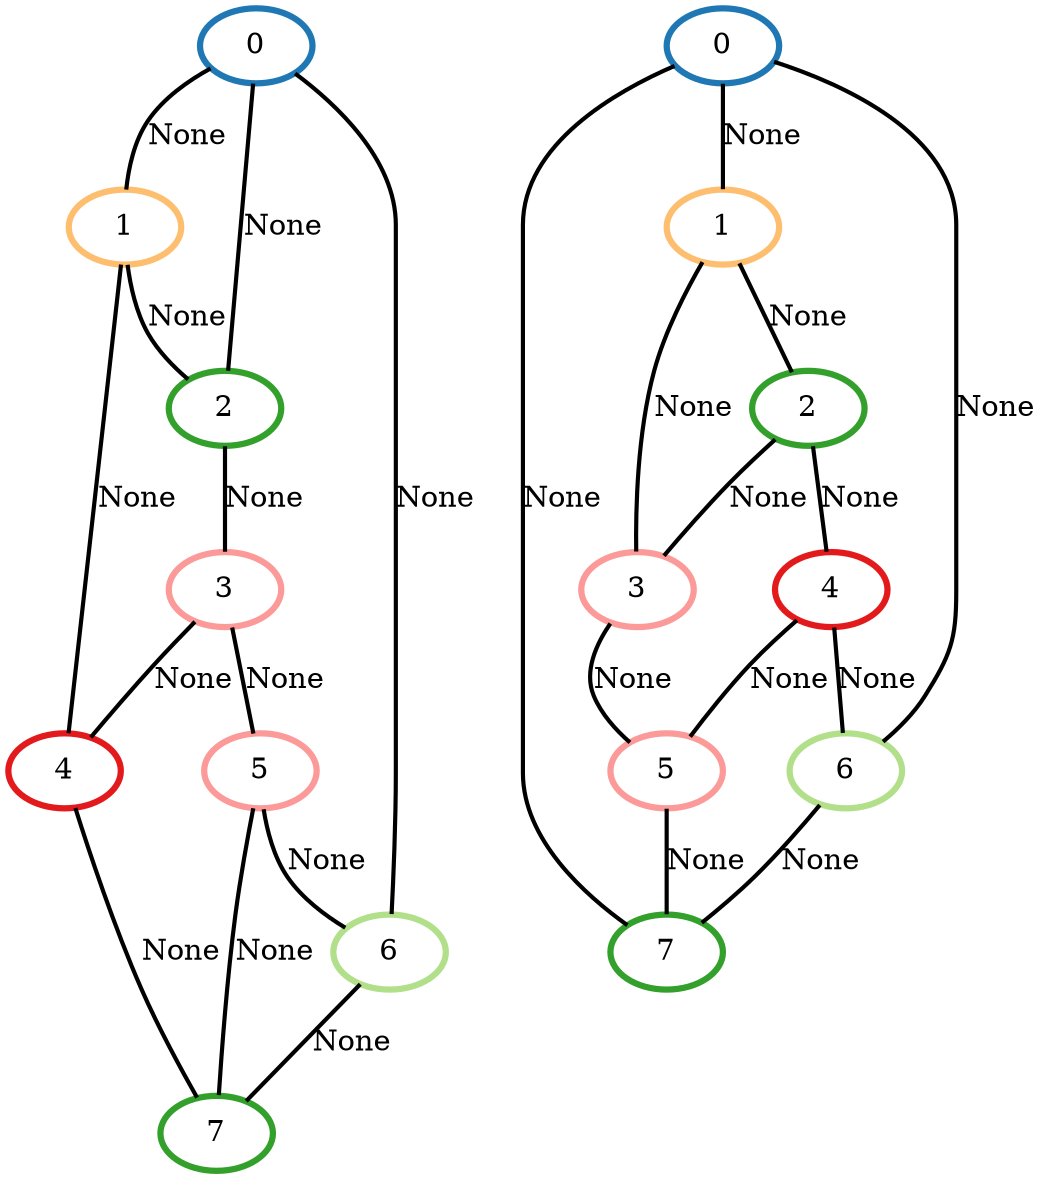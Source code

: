 graph G {
    0 [penwidth=3,label="0",color=2, colorscheme=paired12]
    1 [penwidth=3,label="1",color=7, colorscheme=paired12]
    2 [penwidth=3,label="2",color=4, colorscheme=paired12]
    3 [penwidth=3,label="3",color=5, colorscheme=paired12]
    4 [penwidth=3,label="4",color=6, colorscheme=paired12]
    5 [penwidth=3,label="5",color=5, colorscheme=paired12]
    6 [penwidth=3,label="6",color=3, colorscheme=paired12]
    7 [penwidth=3,label="7",color=4, colorscheme=paired12]
    8 [penwidth=3,label="0",color=2, colorscheme=paired12]
    9 [penwidth=3,label="1",color=7, colorscheme=paired12]
    10 [penwidth=3,label="2",color=4, colorscheme=paired12]
    11 [penwidth=3,label="3",color=5, colorscheme=paired12]
    12 [penwidth=3,label="4",color=6, colorscheme=paired12]
    13 [penwidth=3,label="5",color=5, colorscheme=paired12]
    14 [penwidth=3,label="6",color=3, colorscheme=paired12]
    15 [penwidth=3,label="7",color=4, colorscheme=paired12]

    0--1 [penwidth=2,label="None"]
    0--2 [penwidth=2,label="None"]
    0--6 [penwidth=2,label="None"]
    1--2 [penwidth=2,label="None"]
    1--4 [penwidth=2,label="None"]
    2--3 [penwidth=2,label="None"]
    3--4 [penwidth=2,label="None"]
    3--5 [penwidth=2,label="None"]
    4--7 [penwidth=2,label="None"]
    5--6 [penwidth=2,label="None"]
    5--7 [penwidth=2,label="None"]
    6--7 [penwidth=2,label="None"]
    8--9 [penwidth=2,label="None"]
    8--14 [penwidth=2,label="None"]
    8--15 [penwidth=2,label="None"]
    9--10 [penwidth=2,label="None"]
    9--11 [penwidth=2,label="None"]
    10--11 [penwidth=2,label="None"]
    10--12 [penwidth=2,label="None"]
    11--13 [penwidth=2,label="None"]
    12--13 [penwidth=2,label="None"]
    12--14 [penwidth=2,label="None"]
    13--15 [penwidth=2,label="None"]
    14--15 [penwidth=2,label="None"]
}